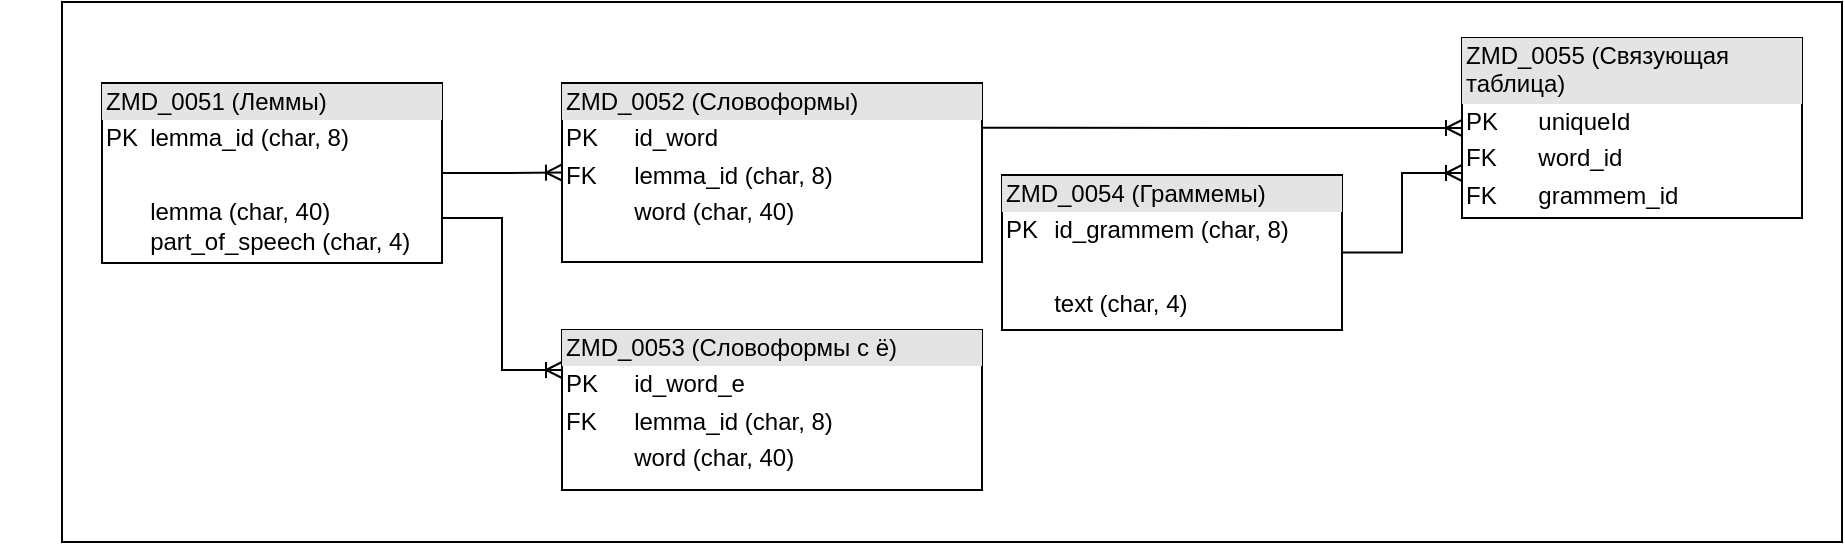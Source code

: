<mxfile version="27.2.0">
  <diagram name="Страница — 1" id="W8JY7K-8J51shDwLLkJO">
    <mxGraphModel dx="1251" dy="698" grid="1" gridSize="10" guides="1" tooltips="1" connect="1" arrows="1" fold="1" page="1" pageScale="1" pageWidth="827" pageHeight="1169" math="0" shadow="0">
      <root>
        <mxCell id="0" />
        <mxCell id="1" parent="0" />
        <mxCell id="M73JlWm4MnjXCTCuRFTp-28" value="" style="rounded=0;whiteSpace=wrap;html=1;movable=0;resizable=0;rotatable=0;deletable=0;editable=0;locked=1;connectable=0;" parent="1" vertex="1">
          <mxGeometry x="140" y="400" width="890" height="270" as="geometry" />
        </mxCell>
        <mxCell id="M73JlWm4MnjXCTCuRFTp-17" value="" style="shape=tableRow;horizontal=0;startSize=0;swimlaneHead=0;swimlaneBody=0;fillColor=none;collapsible=0;dropTarget=0;points=[[0,0.5],[1,0.5]];portConstraint=eastwest;top=0;left=0;right=0;bottom=0;" parent="1" vertex="1">
          <mxGeometry x="110" y="580" width="180" height="35" as="geometry" />
        </mxCell>
        <mxCell id="M73JlWm4MnjXCTCuRFTp-18" value="" style="shape=partialRectangle;connectable=0;fillColor=none;top=0;left=0;bottom=0;right=0;editable=1;overflow=hidden;whiteSpace=wrap;html=1;" parent="M73JlWm4MnjXCTCuRFTp-17" vertex="1">
          <mxGeometry width="30" height="35" as="geometry">
            <mxRectangle width="30" height="35" as="alternateBounds" />
          </mxGeometry>
        </mxCell>
        <mxCell id="M73JlWm4MnjXCTCuRFTp-22" value="&lt;div style=&quot;box-sizing: border-box; width: 100%; background: rgb(228, 228, 228); padding: 2px;&quot;&gt;ZMD_0052 (Словоформы)&lt;/div&gt;&lt;table style=&quot;width:100%;font-size:1em;&quot; cellpadding=&quot;2&quot; cellspacing=&quot;0&quot;&gt;&lt;tbody&gt;&lt;tr&gt;&lt;td&gt;PK&lt;/td&gt;&lt;td&gt;id_word&lt;/td&gt;&lt;/tr&gt;&lt;tr&gt;&lt;td&gt;FK&lt;/td&gt;&lt;td&gt;lemma_id (char, 8)&lt;/td&gt;&lt;/tr&gt;&lt;tr&gt;&lt;td&gt;&lt;/td&gt;&lt;td&gt;word (char, 40)&lt;br&gt;&lt;br&gt;&lt;/td&gt;&lt;/tr&gt;&lt;/tbody&gt;&lt;/table&gt;" style="verticalAlign=top;align=left;overflow=fill;html=1;whiteSpace=wrap;" parent="1" vertex="1">
          <mxGeometry x="390" y="440.5" width="210" height="89.5" as="geometry" />
        </mxCell>
        <mxCell id="M73JlWm4MnjXCTCuRFTp-23" value="&lt;div style=&quot;box-sizing: border-box; width: 100%; background: rgb(228, 228, 228); padding: 2px;&quot;&gt;ZMD_0051 (Леммы)&lt;/div&gt;&lt;table style=&quot;width:100%;font-size:1em;&quot; cellpadding=&quot;2&quot; cellspacing=&quot;0&quot;&gt;&lt;tbody&gt;&lt;tr&gt;&lt;td&gt;PK&lt;/td&gt;&lt;td&gt;lemma_id (char, 8)&lt;/td&gt;&lt;/tr&gt;&lt;tr&gt;&lt;td&gt;&lt;br&gt;&lt;/td&gt;&lt;td&gt;&lt;br&gt;&lt;/td&gt;&lt;/tr&gt;&lt;tr&gt;&lt;td&gt;&lt;/td&gt;&lt;td&gt;lemma (char, 40)&lt;br&gt;part_of_speech (char, 4)&lt;/td&gt;&lt;/tr&gt;&lt;/tbody&gt;&lt;/table&gt;" style="verticalAlign=top;align=left;overflow=fill;html=1;whiteSpace=wrap;" parent="1" vertex="1">
          <mxGeometry x="160" y="440.5" width="170" height="90" as="geometry" />
        </mxCell>
        <mxCell id="M73JlWm4MnjXCTCuRFTp-26" value="" style="edgeStyle=entityRelationEdgeStyle;fontSize=12;html=1;endArrow=ERoneToMany;rounded=0;exitX=1;exitY=0.5;exitDx=0;exitDy=0;entryX=0;entryY=0.5;entryDx=0;entryDy=0;" parent="1" source="M73JlWm4MnjXCTCuRFTp-23" target="M73JlWm4MnjXCTCuRFTp-22" edge="1">
          <mxGeometry width="100" height="100" relative="1" as="geometry">
            <mxPoint x="290" y="540" as="sourcePoint" />
            <mxPoint x="390" y="440" as="targetPoint" />
          </mxGeometry>
        </mxCell>
        <mxCell id="LMBlKYRI45YwohfLNUUc-2" value="" style="edgeStyle=entityRelationEdgeStyle;fontSize=12;html=1;endArrow=ERoneToMany;rounded=0;exitX=1;exitY=0.75;exitDx=0;exitDy=0;entryX=0;entryY=0.25;entryDx=0;entryDy=0;" parent="1" source="M73JlWm4MnjXCTCuRFTp-23" target="2LvyQctbLS9qj-nReXzu-3" edge="1">
          <mxGeometry width="100" height="100" relative="1" as="geometry">
            <mxPoint x="280" y="700" as="sourcePoint" />
            <mxPoint x="390" y="648.75" as="targetPoint" />
          </mxGeometry>
        </mxCell>
        <mxCell id="2LvyQctbLS9qj-nReXzu-3" value="&lt;div style=&quot;box-sizing: border-box; width: 100%; background: rgb(228, 228, 228); padding: 2px;&quot;&gt;ZMD_0053 (Словоформы с ё)&lt;/div&gt;&lt;table style=&quot;width:100%;font-size:1em;&quot; cellpadding=&quot;2&quot; cellspacing=&quot;0&quot;&gt;&lt;tbody&gt;&lt;tr&gt;&lt;td&gt;PK&lt;/td&gt;&lt;td&gt;id_word_e&lt;/td&gt;&lt;/tr&gt;&lt;tr&gt;&lt;td&gt;FK&lt;/td&gt;&lt;td&gt;lemma_id (char, 8)&lt;/td&gt;&lt;/tr&gt;&lt;tr&gt;&lt;td&gt;&lt;/td&gt;&lt;td&gt;word (char, 40)&lt;br&gt;&lt;br&gt;&lt;/td&gt;&lt;/tr&gt;&lt;/tbody&gt;&lt;/table&gt;" style="verticalAlign=top;align=left;overflow=fill;html=1;whiteSpace=wrap;" parent="1" vertex="1">
          <mxGeometry x="390" y="564" width="210" height="80" as="geometry" />
        </mxCell>
        <mxCell id="2LvyQctbLS9qj-nReXzu-4" value="&lt;div style=&quot;box-sizing: border-box; width: 100%; background: rgb(228, 228, 228); padding: 2px;&quot;&gt;ZMD_0054 (Граммемы)&lt;/div&gt;&lt;table style=&quot;width:100%;font-size:1em;&quot; cellpadding=&quot;2&quot; cellspacing=&quot;0&quot;&gt;&lt;tbody&gt;&lt;tr&gt;&lt;td&gt;PK&lt;/td&gt;&lt;td&gt;id_grammem (char, 8)&lt;/td&gt;&lt;/tr&gt;&lt;tr&gt;&lt;td&gt;&lt;br&gt;&lt;/td&gt;&lt;td&gt;&lt;br&gt;&lt;/td&gt;&lt;/tr&gt;&lt;tr&gt;&lt;td&gt;&lt;br&gt;&lt;/td&gt;&lt;td&gt;text (char, 4)&lt;br&gt;&lt;br&gt;&lt;/td&gt;&lt;/tr&gt;&lt;/tbody&gt;&lt;/table&gt;" style="verticalAlign=top;align=left;overflow=fill;html=1;whiteSpace=wrap;" parent="1" vertex="1">
          <mxGeometry x="610" y="486.5" width="170" height="77.5" as="geometry" />
        </mxCell>
        <mxCell id="2LvyQctbLS9qj-nReXzu-5" value="&lt;div style=&quot;box-sizing: border-box; width: 100%; background: rgb(228, 228, 228); padding: 2px;&quot;&gt;ZMD_0055 (Связующая таблица)&lt;/div&gt;&lt;table style=&quot;width:100%;font-size:1em;&quot; cellpadding=&quot;2&quot; cellspacing=&quot;0&quot;&gt;&lt;tbody&gt;&lt;tr&gt;&lt;td&gt;PK&lt;/td&gt;&lt;td&gt;uniqueId&amp;nbsp;&lt;/td&gt;&lt;/tr&gt;&lt;tr&gt;&lt;td&gt;FK&lt;/td&gt;&lt;td&gt;word_id&lt;/td&gt;&lt;/tr&gt;&lt;tr&gt;&lt;td&gt;FK&lt;/td&gt;&lt;td&gt;grammem_id&lt;/td&gt;&lt;/tr&gt;&lt;/tbody&gt;&lt;/table&gt;" style="verticalAlign=top;align=left;overflow=fill;html=1;whiteSpace=wrap;" parent="1" vertex="1">
          <mxGeometry x="840" y="418" width="170" height="90" as="geometry" />
        </mxCell>
        <mxCell id="2LvyQctbLS9qj-nReXzu-7" value="" style="edgeStyle=entityRelationEdgeStyle;fontSize=12;html=1;endArrow=ERoneToMany;rounded=0;exitX=1;exitY=0.25;exitDx=0;exitDy=0;entryX=0;entryY=0.5;entryDx=0;entryDy=0;" parent="1" source="M73JlWm4MnjXCTCuRFTp-22" target="2LvyQctbLS9qj-nReXzu-5" edge="1">
          <mxGeometry width="100" height="100" relative="1" as="geometry">
            <mxPoint x="600" y="400" as="sourcePoint" />
            <mxPoint x="700" y="300" as="targetPoint" />
          </mxGeometry>
        </mxCell>
        <mxCell id="2LvyQctbLS9qj-nReXzu-10" value="" style="edgeStyle=entityRelationEdgeStyle;fontSize=12;html=1;endArrow=ERoneToMany;rounded=0;exitX=1;exitY=0.5;exitDx=0;exitDy=0;entryX=0;entryY=0.75;entryDx=0;entryDy=0;" parent="1" source="2LvyQctbLS9qj-nReXzu-4" target="2LvyQctbLS9qj-nReXzu-5" edge="1">
          <mxGeometry width="100" height="100" relative="1" as="geometry">
            <mxPoint x="810" y="470" as="sourcePoint" />
            <mxPoint x="930" y="574" as="targetPoint" />
          </mxGeometry>
        </mxCell>
      </root>
    </mxGraphModel>
  </diagram>
</mxfile>
